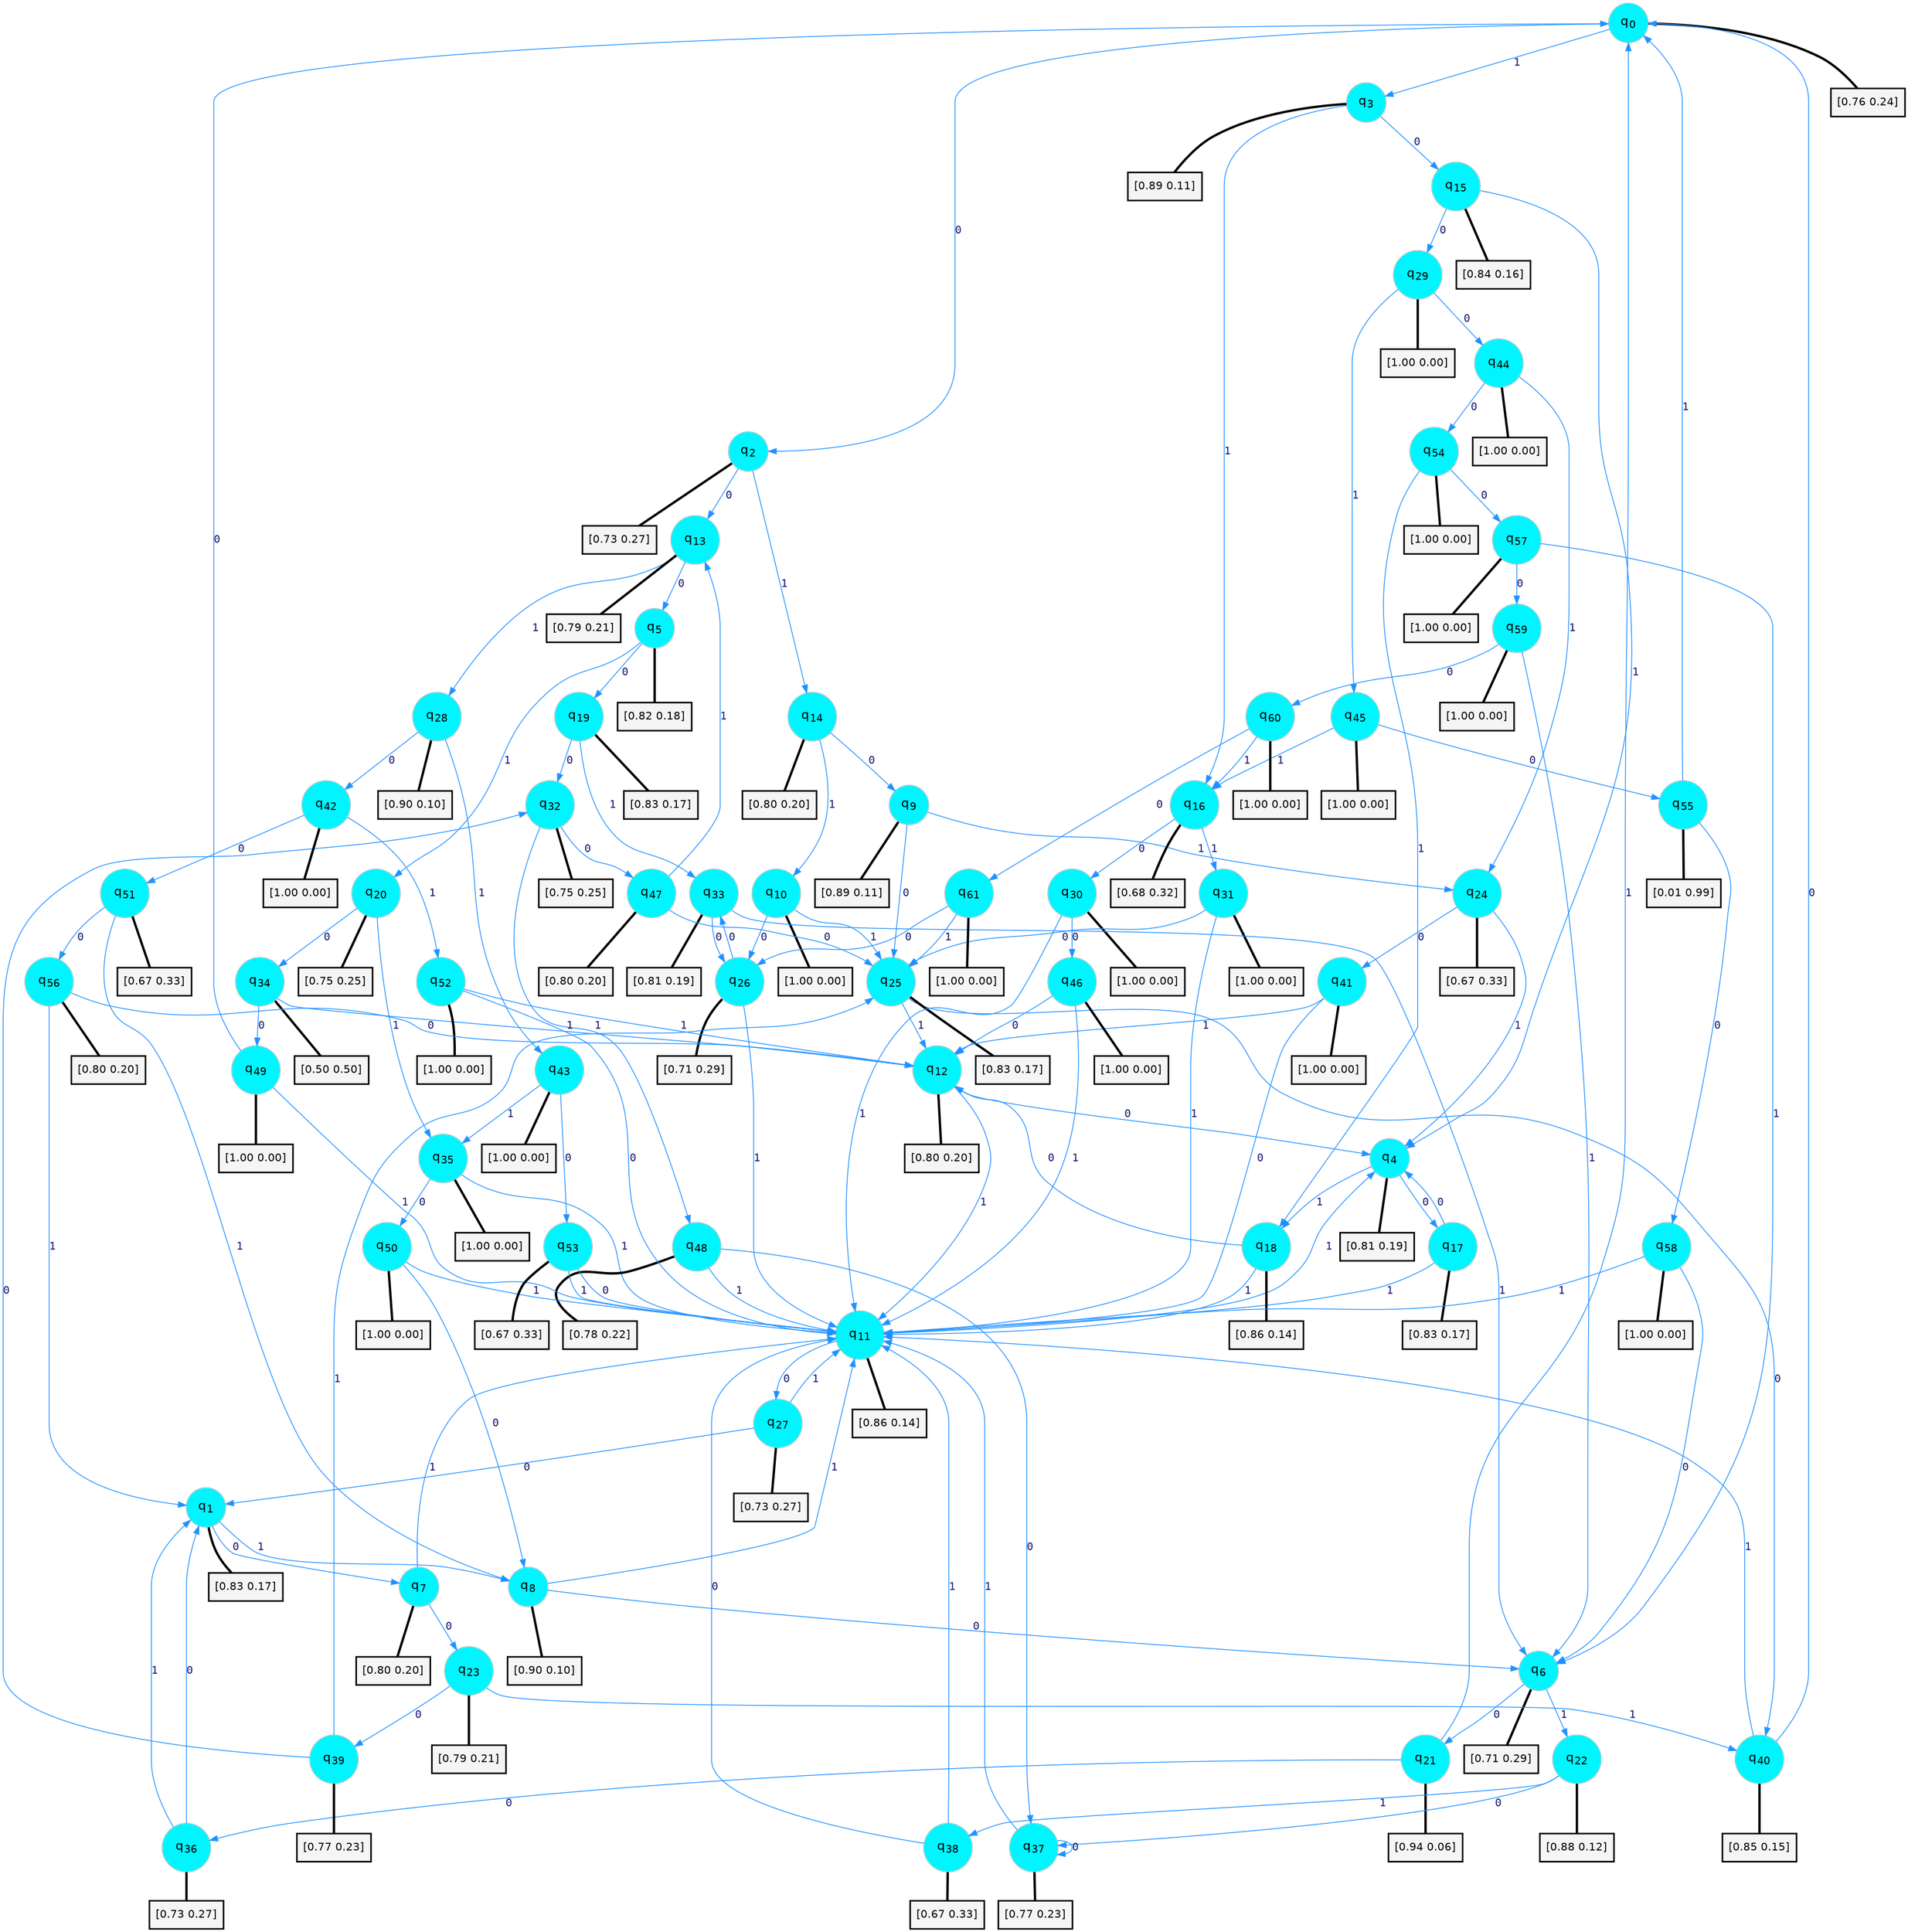 digraph G {
graph [
bgcolor=transparent, dpi=300, rankdir=TD, size="40,25"];
node [
color=gray, fillcolor=turquoise1, fontcolor=black, fontname=Helvetica, fontsize=16, fontweight=bold, shape=circle, style=filled];
edge [
arrowsize=1, color=dodgerblue1, fontcolor=midnightblue, fontname=courier, fontweight=bold, penwidth=1, style=solid, weight=20];
0[label=<q<SUB>0</SUB>>];
1[label=<q<SUB>1</SUB>>];
2[label=<q<SUB>2</SUB>>];
3[label=<q<SUB>3</SUB>>];
4[label=<q<SUB>4</SUB>>];
5[label=<q<SUB>5</SUB>>];
6[label=<q<SUB>6</SUB>>];
7[label=<q<SUB>7</SUB>>];
8[label=<q<SUB>8</SUB>>];
9[label=<q<SUB>9</SUB>>];
10[label=<q<SUB>10</SUB>>];
11[label=<q<SUB>11</SUB>>];
12[label=<q<SUB>12</SUB>>];
13[label=<q<SUB>13</SUB>>];
14[label=<q<SUB>14</SUB>>];
15[label=<q<SUB>15</SUB>>];
16[label=<q<SUB>16</SUB>>];
17[label=<q<SUB>17</SUB>>];
18[label=<q<SUB>18</SUB>>];
19[label=<q<SUB>19</SUB>>];
20[label=<q<SUB>20</SUB>>];
21[label=<q<SUB>21</SUB>>];
22[label=<q<SUB>22</SUB>>];
23[label=<q<SUB>23</SUB>>];
24[label=<q<SUB>24</SUB>>];
25[label=<q<SUB>25</SUB>>];
26[label=<q<SUB>26</SUB>>];
27[label=<q<SUB>27</SUB>>];
28[label=<q<SUB>28</SUB>>];
29[label=<q<SUB>29</SUB>>];
30[label=<q<SUB>30</SUB>>];
31[label=<q<SUB>31</SUB>>];
32[label=<q<SUB>32</SUB>>];
33[label=<q<SUB>33</SUB>>];
34[label=<q<SUB>34</SUB>>];
35[label=<q<SUB>35</SUB>>];
36[label=<q<SUB>36</SUB>>];
37[label=<q<SUB>37</SUB>>];
38[label=<q<SUB>38</SUB>>];
39[label=<q<SUB>39</SUB>>];
40[label=<q<SUB>40</SUB>>];
41[label=<q<SUB>41</SUB>>];
42[label=<q<SUB>42</SUB>>];
43[label=<q<SUB>43</SUB>>];
44[label=<q<SUB>44</SUB>>];
45[label=<q<SUB>45</SUB>>];
46[label=<q<SUB>46</SUB>>];
47[label=<q<SUB>47</SUB>>];
48[label=<q<SUB>48</SUB>>];
49[label=<q<SUB>49</SUB>>];
50[label=<q<SUB>50</SUB>>];
51[label=<q<SUB>51</SUB>>];
52[label=<q<SUB>52</SUB>>];
53[label=<q<SUB>53</SUB>>];
54[label=<q<SUB>54</SUB>>];
55[label=<q<SUB>55</SUB>>];
56[label=<q<SUB>56</SUB>>];
57[label=<q<SUB>57</SUB>>];
58[label=<q<SUB>58</SUB>>];
59[label=<q<SUB>59</SUB>>];
60[label=<q<SUB>60</SUB>>];
61[label=<q<SUB>61</SUB>>];
62[label="[0.76 0.24]", shape=box,fontcolor=black, fontname=Helvetica, fontsize=14, penwidth=2, fillcolor=whitesmoke,color=black];
63[label="[0.83 0.17]", shape=box,fontcolor=black, fontname=Helvetica, fontsize=14, penwidth=2, fillcolor=whitesmoke,color=black];
64[label="[0.73 0.27]", shape=box,fontcolor=black, fontname=Helvetica, fontsize=14, penwidth=2, fillcolor=whitesmoke,color=black];
65[label="[0.89 0.11]", shape=box,fontcolor=black, fontname=Helvetica, fontsize=14, penwidth=2, fillcolor=whitesmoke,color=black];
66[label="[0.81 0.19]", shape=box,fontcolor=black, fontname=Helvetica, fontsize=14, penwidth=2, fillcolor=whitesmoke,color=black];
67[label="[0.82 0.18]", shape=box,fontcolor=black, fontname=Helvetica, fontsize=14, penwidth=2, fillcolor=whitesmoke,color=black];
68[label="[0.71 0.29]", shape=box,fontcolor=black, fontname=Helvetica, fontsize=14, penwidth=2, fillcolor=whitesmoke,color=black];
69[label="[0.80 0.20]", shape=box,fontcolor=black, fontname=Helvetica, fontsize=14, penwidth=2, fillcolor=whitesmoke,color=black];
70[label="[0.90 0.10]", shape=box,fontcolor=black, fontname=Helvetica, fontsize=14, penwidth=2, fillcolor=whitesmoke,color=black];
71[label="[0.89 0.11]", shape=box,fontcolor=black, fontname=Helvetica, fontsize=14, penwidth=2, fillcolor=whitesmoke,color=black];
72[label="[1.00 0.00]", shape=box,fontcolor=black, fontname=Helvetica, fontsize=14, penwidth=2, fillcolor=whitesmoke,color=black];
73[label="[0.86 0.14]", shape=box,fontcolor=black, fontname=Helvetica, fontsize=14, penwidth=2, fillcolor=whitesmoke,color=black];
74[label="[0.80 0.20]", shape=box,fontcolor=black, fontname=Helvetica, fontsize=14, penwidth=2, fillcolor=whitesmoke,color=black];
75[label="[0.79 0.21]", shape=box,fontcolor=black, fontname=Helvetica, fontsize=14, penwidth=2, fillcolor=whitesmoke,color=black];
76[label="[0.80 0.20]", shape=box,fontcolor=black, fontname=Helvetica, fontsize=14, penwidth=2, fillcolor=whitesmoke,color=black];
77[label="[0.84 0.16]", shape=box,fontcolor=black, fontname=Helvetica, fontsize=14, penwidth=2, fillcolor=whitesmoke,color=black];
78[label="[0.68 0.32]", shape=box,fontcolor=black, fontname=Helvetica, fontsize=14, penwidth=2, fillcolor=whitesmoke,color=black];
79[label="[0.83 0.17]", shape=box,fontcolor=black, fontname=Helvetica, fontsize=14, penwidth=2, fillcolor=whitesmoke,color=black];
80[label="[0.86 0.14]", shape=box,fontcolor=black, fontname=Helvetica, fontsize=14, penwidth=2, fillcolor=whitesmoke,color=black];
81[label="[0.83 0.17]", shape=box,fontcolor=black, fontname=Helvetica, fontsize=14, penwidth=2, fillcolor=whitesmoke,color=black];
82[label="[0.75 0.25]", shape=box,fontcolor=black, fontname=Helvetica, fontsize=14, penwidth=2, fillcolor=whitesmoke,color=black];
83[label="[0.94 0.06]", shape=box,fontcolor=black, fontname=Helvetica, fontsize=14, penwidth=2, fillcolor=whitesmoke,color=black];
84[label="[0.88 0.12]", shape=box,fontcolor=black, fontname=Helvetica, fontsize=14, penwidth=2, fillcolor=whitesmoke,color=black];
85[label="[0.79 0.21]", shape=box,fontcolor=black, fontname=Helvetica, fontsize=14, penwidth=2, fillcolor=whitesmoke,color=black];
86[label="[0.67 0.33]", shape=box,fontcolor=black, fontname=Helvetica, fontsize=14, penwidth=2, fillcolor=whitesmoke,color=black];
87[label="[0.83 0.17]", shape=box,fontcolor=black, fontname=Helvetica, fontsize=14, penwidth=2, fillcolor=whitesmoke,color=black];
88[label="[0.71 0.29]", shape=box,fontcolor=black, fontname=Helvetica, fontsize=14, penwidth=2, fillcolor=whitesmoke,color=black];
89[label="[0.73 0.27]", shape=box,fontcolor=black, fontname=Helvetica, fontsize=14, penwidth=2, fillcolor=whitesmoke,color=black];
90[label="[0.90 0.10]", shape=box,fontcolor=black, fontname=Helvetica, fontsize=14, penwidth=2, fillcolor=whitesmoke,color=black];
91[label="[1.00 0.00]", shape=box,fontcolor=black, fontname=Helvetica, fontsize=14, penwidth=2, fillcolor=whitesmoke,color=black];
92[label="[1.00 0.00]", shape=box,fontcolor=black, fontname=Helvetica, fontsize=14, penwidth=2, fillcolor=whitesmoke,color=black];
93[label="[1.00 0.00]", shape=box,fontcolor=black, fontname=Helvetica, fontsize=14, penwidth=2, fillcolor=whitesmoke,color=black];
94[label="[0.75 0.25]", shape=box,fontcolor=black, fontname=Helvetica, fontsize=14, penwidth=2, fillcolor=whitesmoke,color=black];
95[label="[0.81 0.19]", shape=box,fontcolor=black, fontname=Helvetica, fontsize=14, penwidth=2, fillcolor=whitesmoke,color=black];
96[label="[0.50 0.50]", shape=box,fontcolor=black, fontname=Helvetica, fontsize=14, penwidth=2, fillcolor=whitesmoke,color=black];
97[label="[1.00 0.00]", shape=box,fontcolor=black, fontname=Helvetica, fontsize=14, penwidth=2, fillcolor=whitesmoke,color=black];
98[label="[0.73 0.27]", shape=box,fontcolor=black, fontname=Helvetica, fontsize=14, penwidth=2, fillcolor=whitesmoke,color=black];
99[label="[0.77 0.23]", shape=box,fontcolor=black, fontname=Helvetica, fontsize=14, penwidth=2, fillcolor=whitesmoke,color=black];
100[label="[0.67 0.33]", shape=box,fontcolor=black, fontname=Helvetica, fontsize=14, penwidth=2, fillcolor=whitesmoke,color=black];
101[label="[0.77 0.23]", shape=box,fontcolor=black, fontname=Helvetica, fontsize=14, penwidth=2, fillcolor=whitesmoke,color=black];
102[label="[0.85 0.15]", shape=box,fontcolor=black, fontname=Helvetica, fontsize=14, penwidth=2, fillcolor=whitesmoke,color=black];
103[label="[1.00 0.00]", shape=box,fontcolor=black, fontname=Helvetica, fontsize=14, penwidth=2, fillcolor=whitesmoke,color=black];
104[label="[1.00 0.00]", shape=box,fontcolor=black, fontname=Helvetica, fontsize=14, penwidth=2, fillcolor=whitesmoke,color=black];
105[label="[1.00 0.00]", shape=box,fontcolor=black, fontname=Helvetica, fontsize=14, penwidth=2, fillcolor=whitesmoke,color=black];
106[label="[1.00 0.00]", shape=box,fontcolor=black, fontname=Helvetica, fontsize=14, penwidth=2, fillcolor=whitesmoke,color=black];
107[label="[1.00 0.00]", shape=box,fontcolor=black, fontname=Helvetica, fontsize=14, penwidth=2, fillcolor=whitesmoke,color=black];
108[label="[1.00 0.00]", shape=box,fontcolor=black, fontname=Helvetica, fontsize=14, penwidth=2, fillcolor=whitesmoke,color=black];
109[label="[0.80 0.20]", shape=box,fontcolor=black, fontname=Helvetica, fontsize=14, penwidth=2, fillcolor=whitesmoke,color=black];
110[label="[0.78 0.22]", shape=box,fontcolor=black, fontname=Helvetica, fontsize=14, penwidth=2, fillcolor=whitesmoke,color=black];
111[label="[1.00 0.00]", shape=box,fontcolor=black, fontname=Helvetica, fontsize=14, penwidth=2, fillcolor=whitesmoke,color=black];
112[label="[1.00 0.00]", shape=box,fontcolor=black, fontname=Helvetica, fontsize=14, penwidth=2, fillcolor=whitesmoke,color=black];
113[label="[0.67 0.33]", shape=box,fontcolor=black, fontname=Helvetica, fontsize=14, penwidth=2, fillcolor=whitesmoke,color=black];
114[label="[1.00 0.00]", shape=box,fontcolor=black, fontname=Helvetica, fontsize=14, penwidth=2, fillcolor=whitesmoke,color=black];
115[label="[0.67 0.33]", shape=box,fontcolor=black, fontname=Helvetica, fontsize=14, penwidth=2, fillcolor=whitesmoke,color=black];
116[label="[1.00 0.00]", shape=box,fontcolor=black, fontname=Helvetica, fontsize=14, penwidth=2, fillcolor=whitesmoke,color=black];
117[label="[0.01 0.99]", shape=box,fontcolor=black, fontname=Helvetica, fontsize=14, penwidth=2, fillcolor=whitesmoke,color=black];
118[label="[0.80 0.20]", shape=box,fontcolor=black, fontname=Helvetica, fontsize=14, penwidth=2, fillcolor=whitesmoke,color=black];
119[label="[1.00 0.00]", shape=box,fontcolor=black, fontname=Helvetica, fontsize=14, penwidth=2, fillcolor=whitesmoke,color=black];
120[label="[1.00 0.00]", shape=box,fontcolor=black, fontname=Helvetica, fontsize=14, penwidth=2, fillcolor=whitesmoke,color=black];
121[label="[1.00 0.00]", shape=box,fontcolor=black, fontname=Helvetica, fontsize=14, penwidth=2, fillcolor=whitesmoke,color=black];
122[label="[1.00 0.00]", shape=box,fontcolor=black, fontname=Helvetica, fontsize=14, penwidth=2, fillcolor=whitesmoke,color=black];
123[label="[1.00 0.00]", shape=box,fontcolor=black, fontname=Helvetica, fontsize=14, penwidth=2, fillcolor=whitesmoke,color=black];
0->2 [label=0];
0->3 [label=1];
0->62 [arrowhead=none, penwidth=3,color=black];
1->7 [label=0];
1->8 [label=1];
1->63 [arrowhead=none, penwidth=3,color=black];
2->13 [label=0];
2->14 [label=1];
2->64 [arrowhead=none, penwidth=3,color=black];
3->15 [label=0];
3->16 [label=1];
3->65 [arrowhead=none, penwidth=3,color=black];
4->17 [label=0];
4->18 [label=1];
4->66 [arrowhead=none, penwidth=3,color=black];
5->19 [label=0];
5->20 [label=1];
5->67 [arrowhead=none, penwidth=3,color=black];
6->21 [label=0];
6->22 [label=1];
6->68 [arrowhead=none, penwidth=3,color=black];
7->23 [label=0];
7->11 [label=1];
7->69 [arrowhead=none, penwidth=3,color=black];
8->6 [label=0];
8->11 [label=1];
8->70 [arrowhead=none, penwidth=3,color=black];
9->25 [label=0];
9->24 [label=1];
9->71 [arrowhead=none, penwidth=3,color=black];
10->26 [label=0];
10->25 [label=1];
10->72 [arrowhead=none, penwidth=3,color=black];
11->27 [label=0];
11->4 [label=1];
11->73 [arrowhead=none, penwidth=3,color=black];
12->4 [label=0];
12->11 [label=1];
12->74 [arrowhead=none, penwidth=3,color=black];
13->5 [label=0];
13->28 [label=1];
13->75 [arrowhead=none, penwidth=3,color=black];
14->9 [label=0];
14->10 [label=1];
14->76 [arrowhead=none, penwidth=3,color=black];
15->29 [label=0];
15->4 [label=1];
15->77 [arrowhead=none, penwidth=3,color=black];
16->30 [label=0];
16->31 [label=1];
16->78 [arrowhead=none, penwidth=3,color=black];
17->4 [label=0];
17->11 [label=1];
17->79 [arrowhead=none, penwidth=3,color=black];
18->12 [label=0];
18->11 [label=1];
18->80 [arrowhead=none, penwidth=3,color=black];
19->32 [label=0];
19->33 [label=1];
19->81 [arrowhead=none, penwidth=3,color=black];
20->34 [label=0];
20->35 [label=1];
20->82 [arrowhead=none, penwidth=3,color=black];
21->36 [label=0];
21->0 [label=1];
21->83 [arrowhead=none, penwidth=3,color=black];
22->37 [label=0];
22->38 [label=1];
22->84 [arrowhead=none, penwidth=3,color=black];
23->39 [label=0];
23->40 [label=1];
23->85 [arrowhead=none, penwidth=3,color=black];
24->41 [label=0];
24->4 [label=1];
24->86 [arrowhead=none, penwidth=3,color=black];
25->40 [label=0];
25->12 [label=1];
25->87 [arrowhead=none, penwidth=3,color=black];
26->33 [label=0];
26->11 [label=1];
26->88 [arrowhead=none, penwidth=3,color=black];
27->1 [label=0];
27->11 [label=1];
27->89 [arrowhead=none, penwidth=3,color=black];
28->42 [label=0];
28->43 [label=1];
28->90 [arrowhead=none, penwidth=3,color=black];
29->44 [label=0];
29->45 [label=1];
29->91 [arrowhead=none, penwidth=3,color=black];
30->46 [label=0];
30->11 [label=1];
30->92 [arrowhead=none, penwidth=3,color=black];
31->25 [label=0];
31->11 [label=1];
31->93 [arrowhead=none, penwidth=3,color=black];
32->47 [label=0];
32->48 [label=1];
32->94 [arrowhead=none, penwidth=3,color=black];
33->26 [label=0];
33->6 [label=1];
33->95 [arrowhead=none, penwidth=3,color=black];
34->49 [label=0];
34->12 [label=1];
34->96 [arrowhead=none, penwidth=3,color=black];
35->50 [label=0];
35->11 [label=1];
35->97 [arrowhead=none, penwidth=3,color=black];
36->1 [label=0];
36->1 [label=1];
36->98 [arrowhead=none, penwidth=3,color=black];
37->37 [label=0];
37->11 [label=1];
37->99 [arrowhead=none, penwidth=3,color=black];
38->11 [label=0];
38->11 [label=1];
38->100 [arrowhead=none, penwidth=3,color=black];
39->32 [label=0];
39->25 [label=1];
39->101 [arrowhead=none, penwidth=3,color=black];
40->0 [label=0];
40->11 [label=1];
40->102 [arrowhead=none, penwidth=3,color=black];
41->11 [label=0];
41->12 [label=1];
41->103 [arrowhead=none, penwidth=3,color=black];
42->51 [label=0];
42->52 [label=1];
42->104 [arrowhead=none, penwidth=3,color=black];
43->53 [label=0];
43->35 [label=1];
43->105 [arrowhead=none, penwidth=3,color=black];
44->54 [label=0];
44->24 [label=1];
44->106 [arrowhead=none, penwidth=3,color=black];
45->55 [label=0];
45->16 [label=1];
45->107 [arrowhead=none, penwidth=3,color=black];
46->12 [label=0];
46->11 [label=1];
46->108 [arrowhead=none, penwidth=3,color=black];
47->25 [label=0];
47->13 [label=1];
47->109 [arrowhead=none, penwidth=3,color=black];
48->37 [label=0];
48->11 [label=1];
48->110 [arrowhead=none, penwidth=3,color=black];
49->0 [label=0];
49->11 [label=1];
49->111 [arrowhead=none, penwidth=3,color=black];
50->8 [label=0];
50->11 [label=1];
50->112 [arrowhead=none, penwidth=3,color=black];
51->56 [label=0];
51->8 [label=1];
51->113 [arrowhead=none, penwidth=3,color=black];
52->11 [label=0];
52->12 [label=1];
52->114 [arrowhead=none, penwidth=3,color=black];
53->11 [label=0];
53->11 [label=1];
53->115 [arrowhead=none, penwidth=3,color=black];
54->57 [label=0];
54->18 [label=1];
54->116 [arrowhead=none, penwidth=3,color=black];
55->58 [label=0];
55->0 [label=1];
55->117 [arrowhead=none, penwidth=3,color=black];
56->12 [label=0];
56->1 [label=1];
56->118 [arrowhead=none, penwidth=3,color=black];
57->59 [label=0];
57->6 [label=1];
57->119 [arrowhead=none, penwidth=3,color=black];
58->6 [label=0];
58->11 [label=1];
58->120 [arrowhead=none, penwidth=3,color=black];
59->60 [label=0];
59->6 [label=1];
59->121 [arrowhead=none, penwidth=3,color=black];
60->61 [label=0];
60->16 [label=1];
60->122 [arrowhead=none, penwidth=3,color=black];
61->26 [label=0];
61->25 [label=1];
61->123 [arrowhead=none, penwidth=3,color=black];
}

